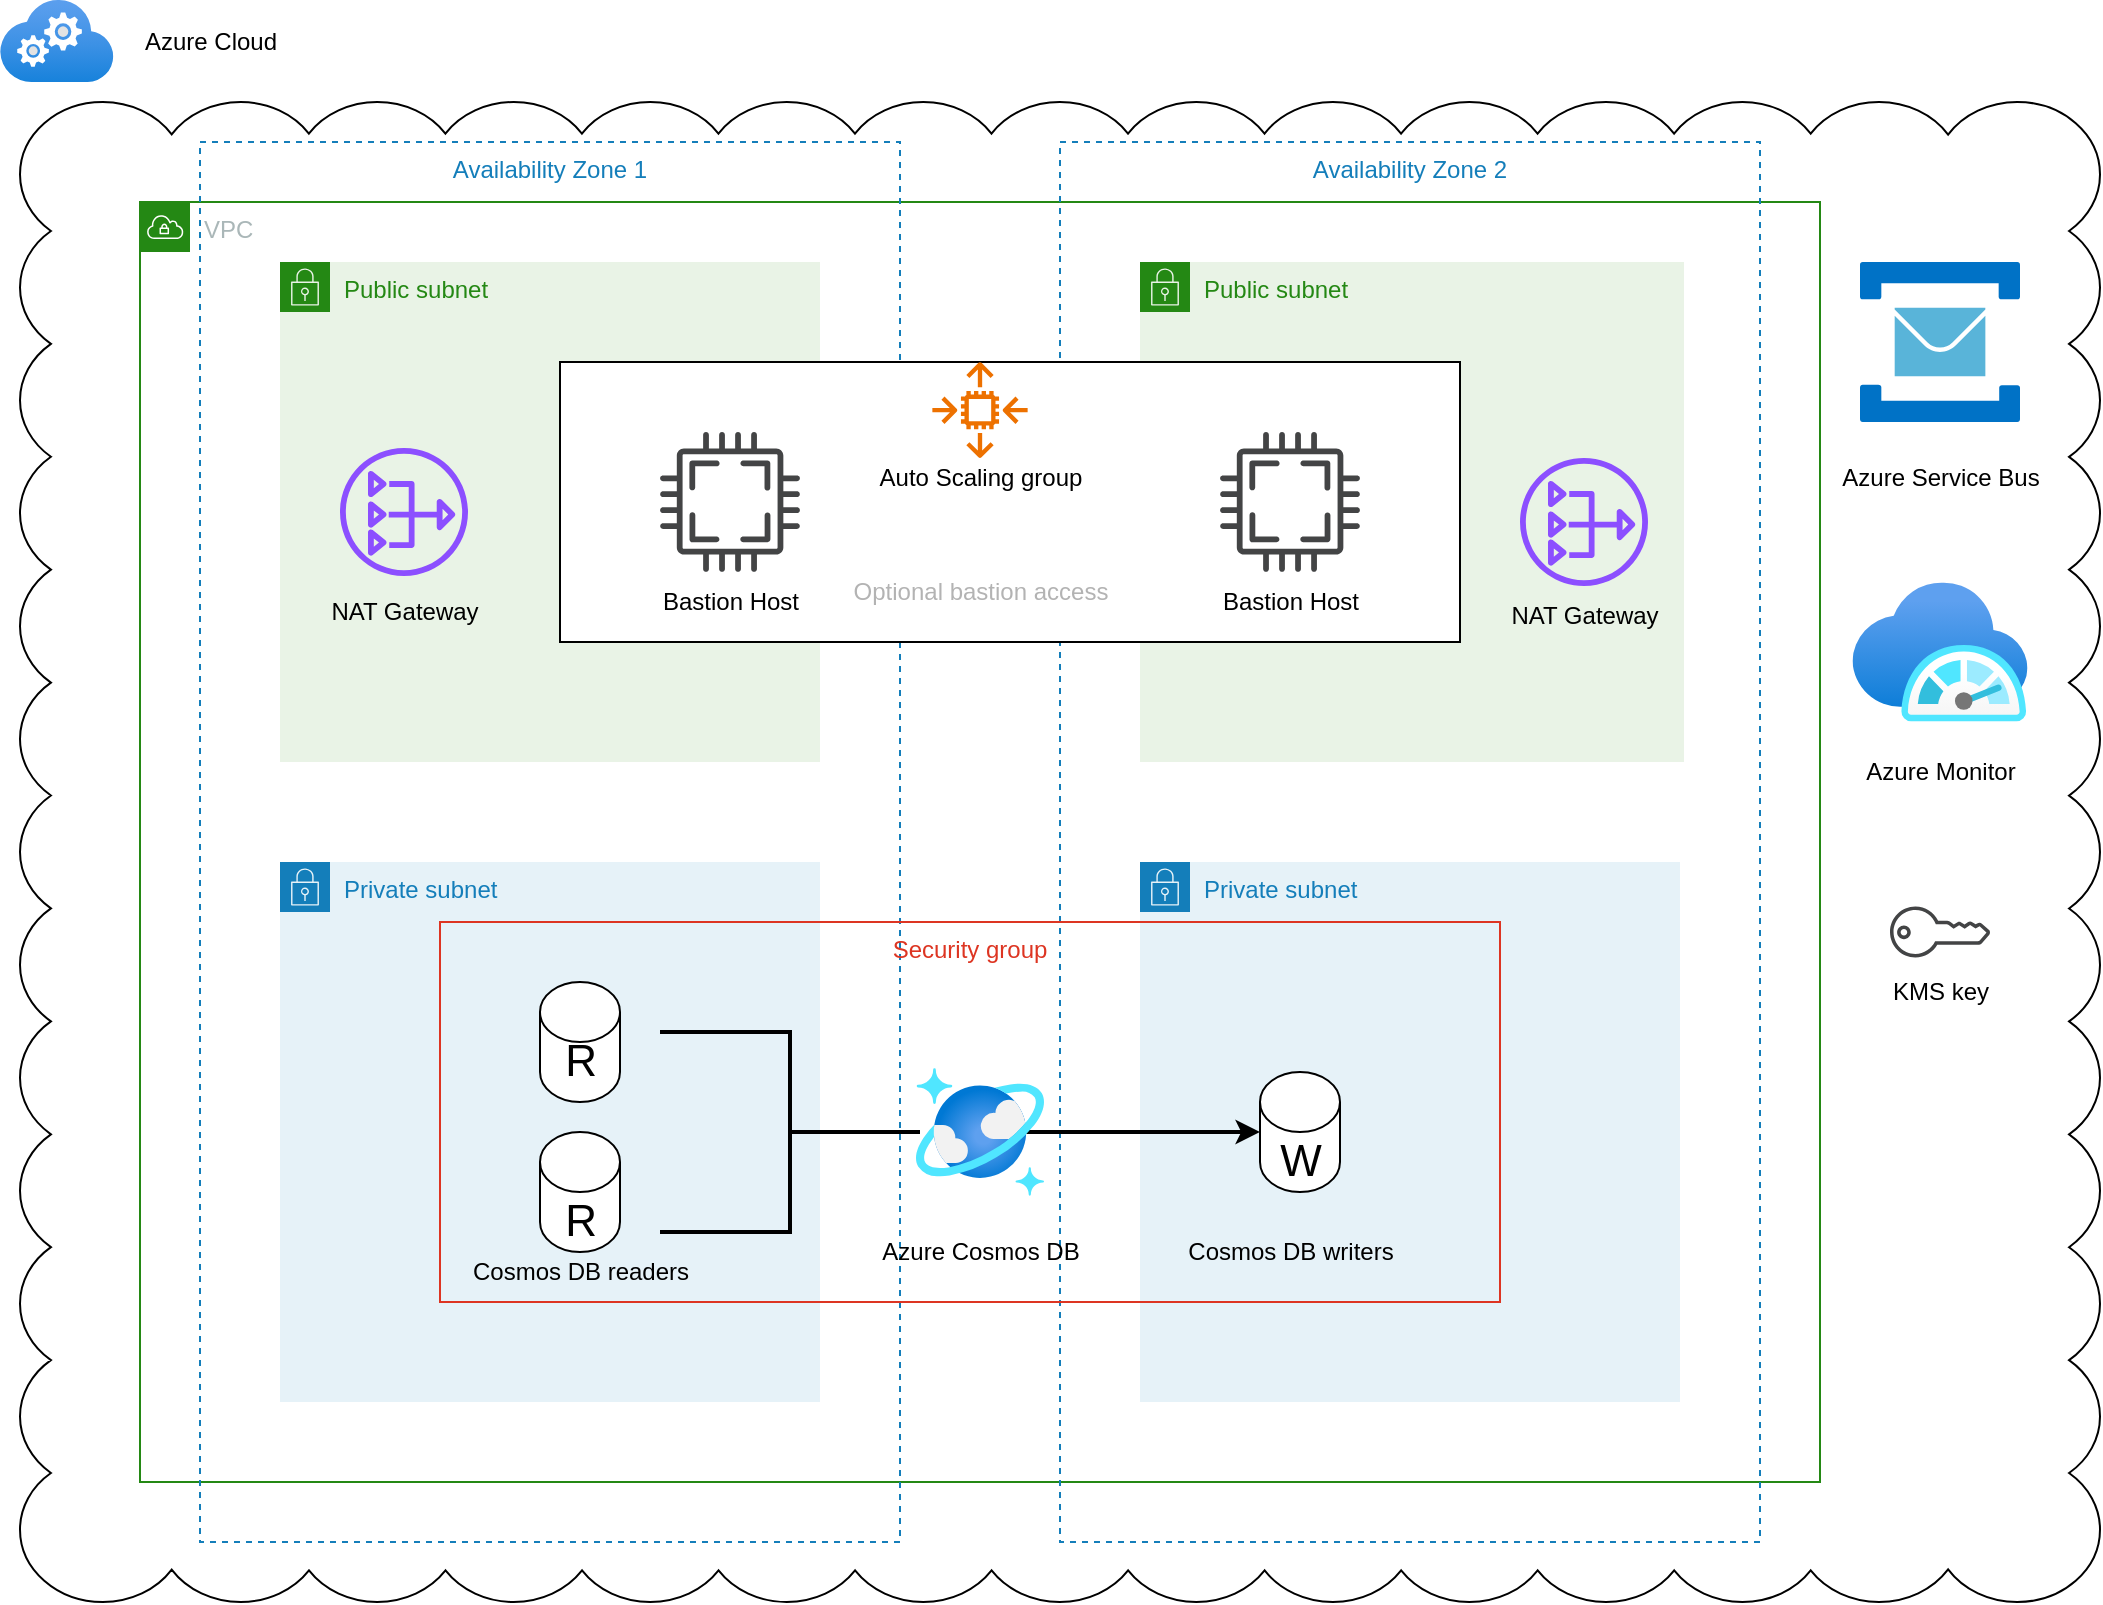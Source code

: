 <mxfile version="22.0.8" type="github">
  <diagram name="Page-1" id="7xt4pQumDP3tBfooaIeJ">
    <mxGraphModel dx="1687" dy="929" grid="1" gridSize="10" guides="1" tooltips="1" connect="1" arrows="1" fold="1" page="1" pageScale="1" pageWidth="1100" pageHeight="850" math="0" shadow="0">
      <root>
        <mxCell id="0" />
        <mxCell id="1" parent="0" />
        <mxCell id="5_k-YT-q-z1sVr0RyAKI-33" value="" style="whiteSpace=wrap;html=1;shape=mxgraph.basic.cloud_rect" vertex="1" parent="1">
          <mxGeometry x="30" y="70" width="1040" height="750" as="geometry" />
        </mxCell>
        <mxCell id="5_k-YT-q-z1sVr0RyAKI-8" value="Azure Cloud" style="text;html=1;align=center;verticalAlign=middle;resizable=0;points=[];autosize=1;strokeColor=none;fillColor=none;" vertex="1" parent="1">
          <mxGeometry x="80" y="24.5" width="90" height="30" as="geometry" />
        </mxCell>
        <mxCell id="5_k-YT-q-z1sVr0RyAKI-10" value="" style="image;aspect=fixed;html=1;points=[];align=center;fontSize=12;image=img/lib/azure2/compute/Cloud_Services_Classic.svg;" vertex="1" parent="1">
          <mxGeometry x="20.0" y="19" width="56.77" height="41" as="geometry" />
        </mxCell>
        <mxCell id="5_k-YT-q-z1sVr0RyAKI-32" value="VPC" style="points=[[0,0],[0.25,0],[0.5,0],[0.75,0],[1,0],[1,0.25],[1,0.5],[1,0.75],[1,1],[0.75,1],[0.5,1],[0.25,1],[0,1],[0,0.75],[0,0.5],[0,0.25]];outlineConnect=0;gradientColor=none;html=1;whiteSpace=wrap;fontSize=12;fontStyle=0;container=1;pointerEvents=0;collapsible=0;recursiveResize=0;shape=mxgraph.aws4.group;grIcon=mxgraph.aws4.group_vpc;strokeColor=#248814;fillColor=none;verticalAlign=top;align=left;spacingLeft=30;fontColor=#AAB7B8;dashed=0;" vertex="1" parent="1">
          <mxGeometry x="90" y="120" width="840" height="640" as="geometry" />
        </mxCell>
        <mxCell id="5_k-YT-q-z1sVr0RyAKI-34" value="Availability Zone 1" style="fillColor=none;strokeColor=#147EBA;dashed=1;verticalAlign=top;fontStyle=0;fontColor=#147EBA;whiteSpace=wrap;html=1;" vertex="1" parent="5_k-YT-q-z1sVr0RyAKI-32">
          <mxGeometry x="30" y="-30" width="350" height="700" as="geometry" />
        </mxCell>
        <mxCell id="5_k-YT-q-z1sVr0RyAKI-35" value="Availability Zone 2" style="fillColor=none;strokeColor=#147EBA;dashed=1;verticalAlign=top;fontStyle=0;fontColor=#147EBA;whiteSpace=wrap;html=1;" vertex="1" parent="5_k-YT-q-z1sVr0RyAKI-32">
          <mxGeometry x="460" y="-30" width="350" height="700" as="geometry" />
        </mxCell>
        <mxCell id="5_k-YT-q-z1sVr0RyAKI-31" value="Public subnet" style="points=[[0,0],[0.25,0],[0.5,0],[0.75,0],[1,0],[1,0.25],[1,0.5],[1,0.75],[1,1],[0.75,1],[0.5,1],[0.25,1],[0,1],[0,0.75],[0,0.5],[0,0.25]];outlineConnect=0;gradientColor=none;html=1;whiteSpace=wrap;fontSize=12;fontStyle=0;container=1;pointerEvents=0;collapsible=0;recursiveResize=0;shape=mxgraph.aws4.group;grIcon=mxgraph.aws4.group_security_group;grStroke=0;strokeColor=#248814;fillColor=#E9F3E6;verticalAlign=top;align=left;spacingLeft=30;fontColor=#248814;dashed=0;" vertex="1" parent="5_k-YT-q-z1sVr0RyAKI-32">
          <mxGeometry x="70" y="30" width="270" height="250" as="geometry" />
        </mxCell>
        <mxCell id="5_k-YT-q-z1sVr0RyAKI-37" value="Public subnet" style="points=[[0,0],[0.25,0],[0.5,0],[0.75,0],[1,0],[1,0.25],[1,0.5],[1,0.75],[1,1],[0.75,1],[0.5,1],[0.25,1],[0,1],[0,0.75],[0,0.5],[0,0.25]];outlineConnect=0;gradientColor=none;html=1;whiteSpace=wrap;fontSize=12;fontStyle=0;container=1;pointerEvents=0;collapsible=0;recursiveResize=0;shape=mxgraph.aws4.group;grIcon=mxgraph.aws4.group_security_group;grStroke=0;strokeColor=#248814;fillColor=#E9F3E6;verticalAlign=top;align=left;spacingLeft=30;fontColor=#248814;dashed=0;" vertex="1" parent="5_k-YT-q-z1sVr0RyAKI-32">
          <mxGeometry x="500" y="30" width="272" height="250" as="geometry" />
        </mxCell>
        <mxCell id="5_k-YT-q-z1sVr0RyAKI-43" value="NAT Gateway" style="text;html=1;align=center;verticalAlign=middle;resizable=0;points=[];autosize=1;strokeColor=none;fillColor=none;" vertex="1" parent="5_k-YT-q-z1sVr0RyAKI-37">
          <mxGeometry x="172" y="162" width="100" height="30" as="geometry" />
        </mxCell>
        <mxCell id="5_k-YT-q-z1sVr0RyAKI-38" value="Private subnet" style="points=[[0,0],[0.25,0],[0.5,0],[0.75,0],[1,0],[1,0.25],[1,0.5],[1,0.75],[1,1],[0.75,1],[0.5,1],[0.25,1],[0,1],[0,0.75],[0,0.5],[0,0.25]];outlineConnect=0;gradientColor=none;html=1;whiteSpace=wrap;fontSize=12;fontStyle=0;container=1;pointerEvents=0;collapsible=0;recursiveResize=0;shape=mxgraph.aws4.group;grIcon=mxgraph.aws4.group_security_group;grStroke=0;strokeColor=#147EBA;fillColor=#E6F2F8;verticalAlign=top;align=left;spacingLeft=30;fontColor=#147EBA;dashed=0;" vertex="1" parent="5_k-YT-q-z1sVr0RyAKI-32">
          <mxGeometry x="70" y="330" width="270" height="270" as="geometry" />
        </mxCell>
        <mxCell id="5_k-YT-q-z1sVr0RyAKI-39" value="Private subnet" style="points=[[0,0],[0.25,0],[0.5,0],[0.75,0],[1,0],[1,0.25],[1,0.5],[1,0.75],[1,1],[0.75,1],[0.5,1],[0.25,1],[0,1],[0,0.75],[0,0.5],[0,0.25]];outlineConnect=0;gradientColor=none;html=1;whiteSpace=wrap;fontSize=12;fontStyle=0;container=1;pointerEvents=0;collapsible=0;recursiveResize=0;shape=mxgraph.aws4.group;grIcon=mxgraph.aws4.group_security_group;grStroke=0;strokeColor=#147EBA;fillColor=#E6F2F8;verticalAlign=top;align=left;spacingLeft=30;fontColor=#147EBA;dashed=0;" vertex="1" parent="5_k-YT-q-z1sVr0RyAKI-32">
          <mxGeometry x="500" y="330" width="270" height="270" as="geometry" />
        </mxCell>
        <mxCell id="5_k-YT-q-z1sVr0RyAKI-66" value="" style="endArrow=classic;html=1;rounded=0;strokeColor=#000000;strokeWidth=2;" edge="1" parent="5_k-YT-q-z1sVr0RyAKI-39">
          <mxGeometry width="50" height="50" relative="1" as="geometry">
            <mxPoint x="-58" y="135" as="sourcePoint" />
            <mxPoint x="60" y="135" as="targetPoint" />
          </mxGeometry>
        </mxCell>
        <mxCell id="5_k-YT-q-z1sVr0RyAKI-61" value="Security group" style="fillColor=none;strokeColor=#DD3522;verticalAlign=top;fontStyle=0;fontColor=#DD3522;whiteSpace=wrap;html=1;" vertex="1" parent="5_k-YT-q-z1sVr0RyAKI-39">
          <mxGeometry x="-350" y="30" width="530" height="190" as="geometry" />
        </mxCell>
        <mxCell id="5_k-YT-q-z1sVr0RyAKI-68" value="" style="shape=cylinder3;whiteSpace=wrap;html=1;boundedLbl=1;backgroundOutline=1;size=15;" vertex="1" parent="5_k-YT-q-z1sVr0RyAKI-39">
          <mxGeometry x="60" y="105" width="40" height="60" as="geometry" />
        </mxCell>
        <mxCell id="5_k-YT-q-z1sVr0RyAKI-103" value="W" style="text;html=1;align=center;verticalAlign=middle;resizable=0;points=[];autosize=1;strokeColor=none;fillColor=none;strokeWidth=1;fontSize=22;fontStyle=0" vertex="1" parent="5_k-YT-q-z1sVr0RyAKI-39">
          <mxGeometry x="60" y="130" width="40" height="40" as="geometry" />
        </mxCell>
        <mxCell id="5_k-YT-q-z1sVr0RyAKI-109" value="Cosmos DB readers" style="text;html=1;align=center;verticalAlign=middle;resizable=0;points=[];autosize=1;strokeColor=none;fillColor=none;" vertex="1" parent="5_k-YT-q-z1sVr0RyAKI-39">
          <mxGeometry x="-345" y="190" width="130" height="30" as="geometry" />
        </mxCell>
        <mxCell id="5_k-YT-q-z1sVr0RyAKI-110" value="Cosmos DB writers" style="text;html=1;align=center;verticalAlign=middle;resizable=0;points=[];autosize=1;strokeColor=none;fillColor=none;" vertex="1" parent="5_k-YT-q-z1sVr0RyAKI-39">
          <mxGeometry x="10" y="180" width="130" height="30" as="geometry" />
        </mxCell>
        <mxCell id="5_k-YT-q-z1sVr0RyAKI-23" value="" style="sketch=0;outlineConnect=0;fontColor=#232F3E;gradientColor=none;fillColor=#8C4FFF;strokeColor=none;dashed=0;verticalLabelPosition=bottom;verticalAlign=top;align=center;html=1;fontSize=12;fontStyle=0;aspect=fixed;pointerEvents=1;shape=mxgraph.aws4.nat_gateway;" vertex="1" parent="5_k-YT-q-z1sVr0RyAKI-32">
          <mxGeometry x="100" y="123" width="64" height="64" as="geometry" />
        </mxCell>
        <mxCell id="5_k-YT-q-z1sVr0RyAKI-40" value="NAT Gateway" style="text;html=1;align=center;verticalAlign=middle;resizable=0;points=[];autosize=1;strokeColor=none;fillColor=none;" vertex="1" parent="5_k-YT-q-z1sVr0RyAKI-32">
          <mxGeometry x="82" y="190" width="100" height="30" as="geometry" />
        </mxCell>
        <mxCell id="5_k-YT-q-z1sVr0RyAKI-42" value="" style="sketch=0;outlineConnect=0;fontColor=#232F3E;gradientColor=none;fillColor=#8C4FFF;strokeColor=none;dashed=0;verticalLabelPosition=bottom;verticalAlign=top;align=center;html=1;fontSize=12;fontStyle=0;aspect=fixed;pointerEvents=1;shape=mxgraph.aws4.nat_gateway;" vertex="1" parent="5_k-YT-q-z1sVr0RyAKI-32">
          <mxGeometry x="690" y="128" width="64" height="64" as="geometry" />
        </mxCell>
        <mxCell id="5_k-YT-q-z1sVr0RyAKI-44" value="" style="rounded=0;whiteSpace=wrap;html=1;" vertex="1" parent="5_k-YT-q-z1sVr0RyAKI-32">
          <mxGeometry x="210" y="80" width="450" height="140" as="geometry" />
        </mxCell>
        <mxCell id="5_k-YT-q-z1sVr0RyAKI-41" value="" style="sketch=0;outlineConnect=0;fontColor=#232F3E;gradientColor=none;fillColor=#ED7100;strokeColor=none;dashed=0;verticalLabelPosition=bottom;verticalAlign=top;align=center;html=1;fontSize=12;fontStyle=0;aspect=fixed;pointerEvents=1;shape=mxgraph.aws4.auto_scaling2;" vertex="1" parent="5_k-YT-q-z1sVr0RyAKI-32">
          <mxGeometry x="396" y="80" width="48" height="48" as="geometry" />
        </mxCell>
        <mxCell id="5_k-YT-q-z1sVr0RyAKI-60" value="Auto Scaling group" style="text;html=1;align=center;verticalAlign=middle;resizable=0;points=[];autosize=1;strokeColor=none;fillColor=none;" vertex="1" parent="5_k-YT-q-z1sVr0RyAKI-32">
          <mxGeometry x="360" y="123" width="120" height="30" as="geometry" />
        </mxCell>
        <mxCell id="5_k-YT-q-z1sVr0RyAKI-62" value="" style="shape=cylinder3;whiteSpace=wrap;html=1;boundedLbl=1;backgroundOutline=1;size=15;" vertex="1" parent="5_k-YT-q-z1sVr0RyAKI-32">
          <mxGeometry x="200" y="390" width="40" height="60" as="geometry" />
        </mxCell>
        <mxCell id="5_k-YT-q-z1sVr0RyAKI-63" value="" style="shape=cylinder3;whiteSpace=wrap;html=1;boundedLbl=1;backgroundOutline=1;size=15;" vertex="1" parent="5_k-YT-q-z1sVr0RyAKI-32">
          <mxGeometry x="200" y="465" width="40" height="60" as="geometry" />
        </mxCell>
        <mxCell id="5_k-YT-q-z1sVr0RyAKI-64" value="" style="image;aspect=fixed;html=1;points=[];align=center;fontSize=12;image=img/lib/azure2/databases/Azure_Cosmos_DB.svg;" vertex="1" parent="5_k-YT-q-z1sVr0RyAKI-32">
          <mxGeometry x="388" y="433" width="64" height="64" as="geometry" />
        </mxCell>
        <mxCell id="5_k-YT-q-z1sVr0RyAKI-65" value="" style="strokeWidth=2;html=1;shape=mxgraph.flowchart.annotation_2;align=left;labelPosition=right;pointerEvents=1;rotation=-180;" vertex="1" parent="5_k-YT-q-z1sVr0RyAKI-32">
          <mxGeometry x="260" y="415" width="130" height="100" as="geometry" />
        </mxCell>
        <mxCell id="5_k-YT-q-z1sVr0RyAKI-67" value="Azure Cosmos DB" style="text;html=1;align=center;verticalAlign=middle;resizable=0;points=[];autosize=1;strokeColor=none;fillColor=none;" vertex="1" parent="5_k-YT-q-z1sVr0RyAKI-32">
          <mxGeometry x="360" y="510" width="120" height="30" as="geometry" />
        </mxCell>
        <mxCell id="5_k-YT-q-z1sVr0RyAKI-69" value="" style="sketch=0;pointerEvents=1;shadow=0;dashed=0;html=1;strokeColor=none;fillColor=#434445;aspect=fixed;labelPosition=center;verticalLabelPosition=bottom;verticalAlign=top;align=center;outlineConnect=0;shape=mxgraph.vvd.cpu;fontColor=#FF9933;" vertex="1" parent="5_k-YT-q-z1sVr0RyAKI-32">
          <mxGeometry x="260" y="115" width="70" height="70" as="geometry" />
        </mxCell>
        <mxCell id="5_k-YT-q-z1sVr0RyAKI-70" value="" style="sketch=0;pointerEvents=1;shadow=0;dashed=0;html=1;strokeColor=none;fillColor=#434445;aspect=fixed;labelPosition=center;verticalLabelPosition=bottom;verticalAlign=top;align=center;outlineConnect=0;shape=mxgraph.vvd.cpu;" vertex="1" parent="5_k-YT-q-z1sVr0RyAKI-32">
          <mxGeometry x="540" y="115" width="70" height="70" as="geometry" />
        </mxCell>
        <mxCell id="5_k-YT-q-z1sVr0RyAKI-71" value="Bastion Host" style="text;html=1;align=center;verticalAlign=middle;resizable=0;points=[];autosize=1;strokeColor=none;fillColor=none;" vertex="1" parent="5_k-YT-q-z1sVr0RyAKI-32">
          <mxGeometry x="250" y="185" width="90" height="30" as="geometry" />
        </mxCell>
        <mxCell id="5_k-YT-q-z1sVr0RyAKI-72" value="Bastion Host" style="text;html=1;align=center;verticalAlign=middle;resizable=0;points=[];autosize=1;strokeColor=none;fillColor=none;" vertex="1" parent="5_k-YT-q-z1sVr0RyAKI-32">
          <mxGeometry x="530" y="185" width="90" height="30" as="geometry" />
        </mxCell>
        <mxCell id="5_k-YT-q-z1sVr0RyAKI-73" value="R" style="text;html=1;align=center;verticalAlign=middle;resizable=0;points=[];autosize=1;strokeColor=none;fillColor=none;strokeWidth=1;fontSize=22;fontStyle=0" vertex="1" parent="5_k-YT-q-z1sVr0RyAKI-32">
          <mxGeometry x="200" y="490" width="40" height="40" as="geometry" />
        </mxCell>
        <mxCell id="5_k-YT-q-z1sVr0RyAKI-74" value="R" style="text;html=1;align=center;verticalAlign=middle;resizable=0;points=[];autosize=1;strokeColor=none;fillColor=none;strokeWidth=1;fontSize=22;fontStyle=0" vertex="1" parent="5_k-YT-q-z1sVr0RyAKI-32">
          <mxGeometry x="200" y="410" width="40" height="40" as="geometry" />
        </mxCell>
        <mxCell id="5_k-YT-q-z1sVr0RyAKI-104" value="&lt;font color=&quot;#b3b3b3&quot;&gt;Optional bastion access&lt;/font&gt;" style="text;html=1;align=center;verticalAlign=middle;resizable=0;points=[];autosize=1;strokeColor=none;fillColor=none;" vertex="1" parent="5_k-YT-q-z1sVr0RyAKI-32">
          <mxGeometry x="345" y="180" width="150" height="30" as="geometry" />
        </mxCell>
        <mxCell id="5_k-YT-q-z1sVr0RyAKI-105" value="" style="image;sketch=0;aspect=fixed;html=1;points=[];align=center;fontSize=12;image=img/lib/mscae/Service_Bus.svg;" vertex="1" parent="1">
          <mxGeometry x="950" y="150" width="80" height="80" as="geometry" />
        </mxCell>
        <mxCell id="5_k-YT-q-z1sVr0RyAKI-106" value="Azure Service Bus" style="text;html=1;align=center;verticalAlign=middle;resizable=0;points=[];autosize=1;strokeColor=none;fillColor=none;" vertex="1" parent="1">
          <mxGeometry x="930" y="243" width="120" height="30" as="geometry" />
        </mxCell>
        <mxCell id="5_k-YT-q-z1sVr0RyAKI-107" value="" style="image;aspect=fixed;html=1;points=[];align=center;fontSize=12;image=img/lib/azure2/monitor/SAP_Azure_Monitor.svg;" vertex="1" parent="1">
          <mxGeometry x="946.25" y="310" width="87.5" height="70" as="geometry" />
        </mxCell>
        <mxCell id="5_k-YT-q-z1sVr0RyAKI-108" value="Azure Monitor" style="text;html=1;align=center;verticalAlign=middle;resizable=0;points=[];autosize=1;strokeColor=none;fillColor=none;" vertex="1" parent="1">
          <mxGeometry x="940" y="390" width="100" height="30" as="geometry" />
        </mxCell>
        <mxCell id="5_k-YT-q-z1sVr0RyAKI-111" value="" style="sketch=0;pointerEvents=1;shadow=0;dashed=0;html=1;strokeColor=none;fillColor=#434445;aspect=fixed;labelPosition=center;verticalLabelPosition=bottom;verticalAlign=top;align=center;outlineConnect=0;shape=mxgraph.vvd.tenant_key;fontColor=#000000;rotation=-90;" vertex="1" parent="1">
          <mxGeometry x="977.25" y="460" width="25.5" height="50" as="geometry" />
        </mxCell>
        <mxCell id="5_k-YT-q-z1sVr0RyAKI-112" value="KMS key" style="text;html=1;align=center;verticalAlign=middle;resizable=0;points=[];autosize=1;strokeColor=none;fillColor=none;" vertex="1" parent="1">
          <mxGeometry x="955" y="500" width="70" height="30" as="geometry" />
        </mxCell>
      </root>
    </mxGraphModel>
  </diagram>
</mxfile>
